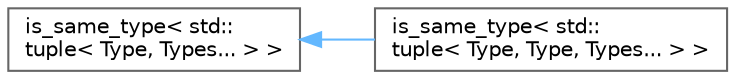 digraph "Graphical Class Hierarchy"
{
 // LATEX_PDF_SIZE
  bgcolor="transparent";
  edge [fontname=Helvetica,fontsize=10,labelfontname=Helvetica,labelfontsize=10];
  node [fontname=Helvetica,fontsize=10,shape=box,height=0.2,width=0.4];
  rankdir="LR";
  Node0 [id="Node000000",label="is_same_type\< std::\ltuple\< Type, Types... \> \>",height=0.2,width=0.4,color="grey40", fillcolor="white", style="filled",URL="$structis__same__type.html",tooltip=" "];
  Node0 -> Node1 [id="edge1_Node000000_Node000001",dir="back",color="steelblue1",style="solid",tooltip=" "];
  Node1 [id="Node000001",label="is_same_type\< std::\ltuple\< Type, Type, Types... \> \>",height=0.2,width=0.4,color="grey40", fillcolor="white", style="filled",URL="$structis__same__type_3_01std_1_1tuple_3_01_type_00_01_type_00_01_types_8_8_8_01_4_01_4.html",tooltip="Recursive specialization of is_same_type to check if all types in a tuple are the same...."];
}
